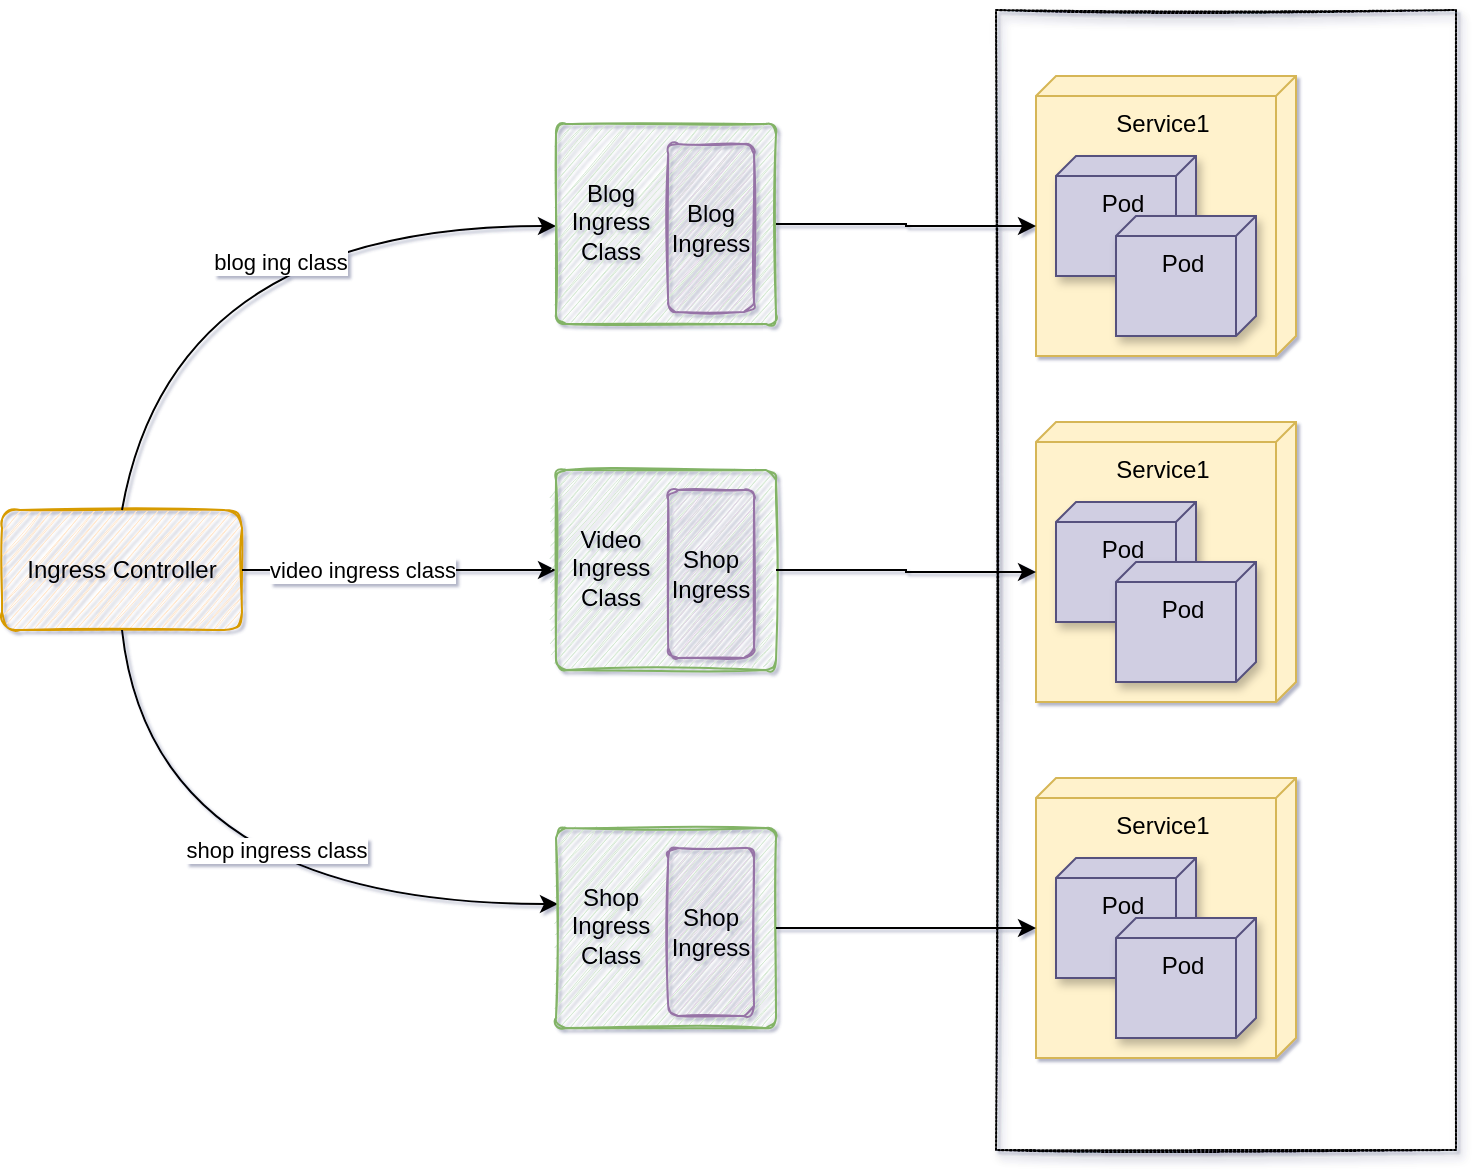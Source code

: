 <mxfile version="16.1.2" type="device"><diagram id="IQqCzJNT7jctDHjV9UAw" name="第 1 页"><mxGraphModel dx="799" dy="609" grid="1" gridSize="10" guides="1" tooltips="1" connect="1" arrows="1" fold="1" page="1" pageScale="1" pageWidth="1169" pageHeight="1654" background="none" math="0" shadow="1"><root><mxCell id="0"/><mxCell id="1" parent="0"/><mxCell id="1r0MUalitkAiYldW2PGl-1" value="Ingress Controller" style="rounded=1;whiteSpace=wrap;html=1;fillColor=#ffe6cc;strokeColor=#d79b00;shadow=0;sketch=1;glass=0;" vertex="1" parent="1"><mxGeometry x="15" y="402" width="120" height="60" as="geometry"/></mxCell><mxCell id="1r0MUalitkAiYldW2PGl-6" value="" style="curved=1;endArrow=classic;html=1;rounded=0;entryX=0;entryY=0.5;entryDx=0;entryDy=0;exitX=1;exitY=0.5;exitDx=0;exitDy=0;" edge="1" parent="1" source="1r0MUalitkAiYldW2PGl-1"><mxGeometry width="50" height="50" relative="1" as="geometry"><mxPoint x="152" y="532" as="sourcePoint"/><mxPoint x="292" y="432" as="targetPoint"/><Array as="points"><mxPoint x="252" y="432"/></Array></mxGeometry></mxCell><mxCell id="1r0MUalitkAiYldW2PGl-42" value="video ingress class" style="edgeLabel;html=1;align=center;verticalAlign=middle;resizable=0;points=[];" vertex="1" connectable="0" parent="1r0MUalitkAiYldW2PGl-6"><mxGeometry x="-0.236" y="-4" relative="1" as="geometry"><mxPoint y="-4" as="offset"/></mxGeometry></mxCell><mxCell id="1r0MUalitkAiYldW2PGl-8" value="" style="curved=1;endArrow=classic;html=1;rounded=0;exitX=0.5;exitY=0;exitDx=0;exitDy=0;entryX=0;entryY=0.52;entryDx=0;entryDy=0;entryPerimeter=0;" edge="1" parent="1" source="1r0MUalitkAiYldW2PGl-1" target="1r0MUalitkAiYldW2PGl-13"><mxGeometry width="50" height="50" relative="1" as="geometry"><mxPoint x="172" y="352" as="sourcePoint"/><mxPoint x="292" y="302" as="targetPoint"/><Array as="points"><mxPoint x="100" y="260"/></Array></mxGeometry></mxCell><mxCell id="1r0MUalitkAiYldW2PGl-41" value="blog ing class" style="edgeLabel;html=1;align=center;verticalAlign=middle;resizable=0;points=[];" vertex="1" connectable="0" parent="1r0MUalitkAiYldW2PGl-8"><mxGeometry x="0.174" y="-18" relative="1" as="geometry"><mxPoint as="offset"/></mxGeometry></mxCell><mxCell id="1r0MUalitkAiYldW2PGl-10" value="" style="curved=1;endArrow=classic;html=1;rounded=0;entryX=0.018;entryY=0.39;entryDx=0;entryDy=0;exitX=0.5;exitY=1;exitDx=0;exitDy=0;entryPerimeter=0;" edge="1" parent="1" source="1r0MUalitkAiYldW2PGl-1" target="1r0MUalitkAiYldW2PGl-19"><mxGeometry width="50" height="50" relative="1" as="geometry"><mxPoint x="162" y="572" as="sourcePoint"/><mxPoint x="292" y="568" as="targetPoint"/><Array as="points"><mxPoint x="90" y="599"/></Array></mxGeometry></mxCell><mxCell id="1r0MUalitkAiYldW2PGl-43" value="shop ingress class" style="edgeLabel;html=1;align=center;verticalAlign=middle;resizable=0;points=[];" vertex="1" connectable="0" parent="1r0MUalitkAiYldW2PGl-10"><mxGeometry x="0.17" y="27" relative="1" as="geometry"><mxPoint as="offset"/></mxGeometry></mxCell><mxCell id="1r0MUalitkAiYldW2PGl-12" value="" style="rounded=1;absoluteArcSize=1;html=1;arcSize=10;shadow=0;glass=0;sketch=1;direction=west;rotation=0;fillColor=#d5e8d4;strokeColor=#82b366;" vertex="1" parent="1"><mxGeometry x="292" y="209" width="110" height="100" as="geometry"/></mxCell><mxCell id="1r0MUalitkAiYldW2PGl-13" value="Blog Ingress Class&lt;br&gt;" style="html=1;shape=mxgraph.er.anchor;whiteSpace=wrap;rounded=1;shadow=0;glass=0;sketch=1;rotation=0;" vertex="1" parent="1r0MUalitkAiYldW2PGl-12"><mxGeometry y="-1" width="55.0" height="100" as="geometry"/></mxCell><mxCell id="1r0MUalitkAiYldW2PGl-14" value="Blog&lt;br&gt;Ingress" style="rounded=1;absoluteArcSize=1;html=1;arcSize=10;whiteSpace=wrap;points=[];strokeColor=#9673a6;fillColor=#e1d5e7;shadow=0;glass=0;sketch=1;rotation=0;" vertex="1" parent="1r0MUalitkAiYldW2PGl-12"><mxGeometry x="56.1" y="10" width="42.9" height="84" as="geometry"/></mxCell><mxCell id="1r0MUalitkAiYldW2PGl-15" value="" style="rounded=1;absoluteArcSize=1;html=1;arcSize=10;shadow=0;glass=0;sketch=1;direction=west;rotation=0;fillColor=#d5e8d4;strokeColor=#82b366;" vertex="1" parent="1"><mxGeometry x="292" y="382" width="110" height="100" as="geometry"/></mxCell><mxCell id="1r0MUalitkAiYldW2PGl-16" value="Video Ingress Class" style="html=1;shape=mxgraph.er.anchor;whiteSpace=wrap;rounded=1;shadow=0;glass=0;sketch=1;rotation=0;" vertex="1" parent="1r0MUalitkAiYldW2PGl-15"><mxGeometry y="-1" width="55.0" height="100" as="geometry"/></mxCell><mxCell id="1r0MUalitkAiYldW2PGl-17" value="Shop&lt;br&gt;Ingress" style="rounded=1;absoluteArcSize=1;html=1;arcSize=10;whiteSpace=wrap;points=[];strokeColor=#9673a6;fillColor=#e1d5e7;shadow=0;glass=0;sketch=1;rotation=0;" vertex="1" parent="1r0MUalitkAiYldW2PGl-15"><mxGeometry x="56.1" y="10" width="42.9" height="84" as="geometry"/></mxCell><mxCell id="1r0MUalitkAiYldW2PGl-18" value="" style="rounded=1;absoluteArcSize=1;html=1;arcSize=10;shadow=0;glass=0;sketch=1;direction=west;rotation=0;fillColor=#d5e8d4;strokeColor=#82b366;" vertex="1" parent="1"><mxGeometry x="292" y="561" width="110" height="100" as="geometry"/></mxCell><mxCell id="1r0MUalitkAiYldW2PGl-19" value="Shop&lt;br&gt;Ingress Class" style="html=1;shape=mxgraph.er.anchor;whiteSpace=wrap;rounded=1;shadow=0;glass=0;sketch=1;rotation=0;" vertex="1" parent="1r0MUalitkAiYldW2PGl-18"><mxGeometry y="-1" width="55.0" height="100" as="geometry"/></mxCell><mxCell id="1r0MUalitkAiYldW2PGl-20" value="Shop&lt;br&gt;Ingress" style="rounded=1;absoluteArcSize=1;html=1;arcSize=10;whiteSpace=wrap;points=[];strokeColor=#9673a6;fillColor=#e1d5e7;shadow=0;glass=0;sketch=1;rotation=0;" vertex="1" parent="1r0MUalitkAiYldW2PGl-18"><mxGeometry x="56.1" y="10" width="42.9" height="84" as="geometry"/></mxCell><mxCell id="1r0MUalitkAiYldW2PGl-25" value="Service1" style="verticalAlign=top;align=center;shape=cube;size=10;direction=south;fontStyle=0;html=1;boundedLbl=1;spacingLeft=5;rounded=1;shadow=0;glass=0;sketch=0;fillColor=#fff2cc;strokeColor=#d6b656;" vertex="1" parent="1"><mxGeometry x="532" y="185" width="130" height="140" as="geometry"/></mxCell><mxCell id="1r0MUalitkAiYldW2PGl-26" value="Pod" style="verticalAlign=top;align=center;shape=cube;size=10;direction=south;html=1;boundedLbl=1;spacingLeft=5;rounded=1;shadow=1;glass=0;sketch=0;fillColor=#d0cee2;strokeColor=#56517e;" vertex="1" parent="1r0MUalitkAiYldW2PGl-25"><mxGeometry width="70" height="60" relative="1" as="geometry"><mxPoint x="10" y="40" as="offset"/></mxGeometry></mxCell><mxCell id="1r0MUalitkAiYldW2PGl-28" value="Pod" style="verticalAlign=top;align=center;shape=cube;size=10;direction=south;html=1;boundedLbl=1;spacingLeft=5;rounded=1;shadow=1;glass=0;sketch=0;fillColor=#d0cee2;strokeColor=#56517e;" vertex="1" parent="1r0MUalitkAiYldW2PGl-25"><mxGeometry x="40" y="70" width="70" height="60" as="geometry"/></mxCell><mxCell id="1r0MUalitkAiYldW2PGl-29" value="Service1" style="verticalAlign=top;align=center;shape=cube;size=10;direction=south;fontStyle=0;html=1;boundedLbl=1;spacingLeft=5;rounded=1;shadow=0;glass=0;sketch=0;fillColor=#fff2cc;strokeColor=#d6b656;" vertex="1" parent="1"><mxGeometry x="532" y="358" width="130" height="140" as="geometry"/></mxCell><mxCell id="1r0MUalitkAiYldW2PGl-30" value="Pod" style="verticalAlign=top;align=center;shape=cube;size=10;direction=south;html=1;boundedLbl=1;spacingLeft=5;rounded=1;shadow=1;glass=0;sketch=0;fillColor=#d0cee2;strokeColor=#56517e;" vertex="1" parent="1r0MUalitkAiYldW2PGl-29"><mxGeometry width="70" height="60" relative="1" as="geometry"><mxPoint x="10" y="40" as="offset"/></mxGeometry></mxCell><mxCell id="1r0MUalitkAiYldW2PGl-31" value="Pod" style="verticalAlign=top;align=center;shape=cube;size=10;direction=south;html=1;boundedLbl=1;spacingLeft=5;rounded=1;shadow=1;glass=0;sketch=0;fillColor=#d0cee2;strokeColor=#56517e;" vertex="1" parent="1r0MUalitkAiYldW2PGl-29"><mxGeometry x="40" y="70" width="70" height="60" as="geometry"/></mxCell><mxCell id="1r0MUalitkAiYldW2PGl-32" value="Service1" style="verticalAlign=top;align=center;shape=cube;size=10;direction=south;fontStyle=0;html=1;boundedLbl=1;spacingLeft=5;rounded=1;shadow=0;glass=0;sketch=0;fillColor=#fff2cc;strokeColor=#d6b656;" vertex="1" parent="1"><mxGeometry x="532" y="536" width="130" height="140" as="geometry"/></mxCell><mxCell id="1r0MUalitkAiYldW2PGl-33" value="Pod" style="verticalAlign=top;align=center;shape=cube;size=10;direction=south;html=1;boundedLbl=1;spacingLeft=5;rounded=1;shadow=1;glass=0;sketch=0;fillColor=#d0cee2;strokeColor=#56517e;" vertex="1" parent="1r0MUalitkAiYldW2PGl-32"><mxGeometry width="70" height="60" relative="1" as="geometry"><mxPoint x="10" y="40" as="offset"/></mxGeometry></mxCell><mxCell id="1r0MUalitkAiYldW2PGl-34" value="Pod" style="verticalAlign=top;align=center;shape=cube;size=10;direction=south;html=1;boundedLbl=1;spacingLeft=5;rounded=1;shadow=1;glass=0;sketch=0;fillColor=#d0cee2;strokeColor=#56517e;" vertex="1" parent="1r0MUalitkAiYldW2PGl-32"><mxGeometry x="40" y="70" width="70" height="60" as="geometry"/></mxCell><mxCell id="1r0MUalitkAiYldW2PGl-37" value="" style="edgeStyle=elbowEdgeStyle;elbow=horizontal;endArrow=classic;html=1;rounded=0;exitX=0;exitY=0.5;exitDx=0;exitDy=0;entryX=0;entryY=0;entryDx=75;entryDy=130;entryPerimeter=0;" edge="1" parent="1" source="1r0MUalitkAiYldW2PGl-18" target="1r0MUalitkAiYldW2PGl-32"><mxGeometry width="50" height="50" relative="1" as="geometry"><mxPoint x="522" y="492" as="sourcePoint"/><mxPoint x="572" y="442" as="targetPoint"/></mxGeometry></mxCell><mxCell id="1r0MUalitkAiYldW2PGl-38" value="" style="edgeStyle=elbowEdgeStyle;elbow=horizontal;endArrow=classic;html=1;rounded=0;exitX=0;exitY=0.5;exitDx=0;exitDy=0;entryX=0;entryY=0;entryDx=75;entryDy=130;entryPerimeter=0;" edge="1" parent="1" source="1r0MUalitkAiYldW2PGl-12" target="1r0MUalitkAiYldW2PGl-25"><mxGeometry width="50" height="50" relative="1" as="geometry"><mxPoint x="522" y="492" as="sourcePoint"/><mxPoint x="572" y="442" as="targetPoint"/></mxGeometry></mxCell><mxCell id="1r0MUalitkAiYldW2PGl-39" value="" style="edgeStyle=elbowEdgeStyle;elbow=horizontal;endArrow=classic;html=1;rounded=0;exitX=0;exitY=0.5;exitDx=0;exitDy=0;entryX=0;entryY=0;entryDx=75;entryDy=130;entryPerimeter=0;" edge="1" parent="1" source="1r0MUalitkAiYldW2PGl-15" target="1r0MUalitkAiYldW2PGl-29"><mxGeometry width="50" height="50" relative="1" as="geometry"><mxPoint x="522" y="492" as="sourcePoint"/><mxPoint x="572" y="442" as="targetPoint"/></mxGeometry></mxCell><mxCell id="1r0MUalitkAiYldW2PGl-40" value="" style="rounded=0;whiteSpace=wrap;html=1;shadow=1;glass=0;sketch=1;fillColor=none;dashed=1;dashPattern=1 1;" vertex="1" parent="1"><mxGeometry x="512" y="152" width="230" height="570" as="geometry"/></mxCell></root></mxGraphModel></diagram></mxfile>